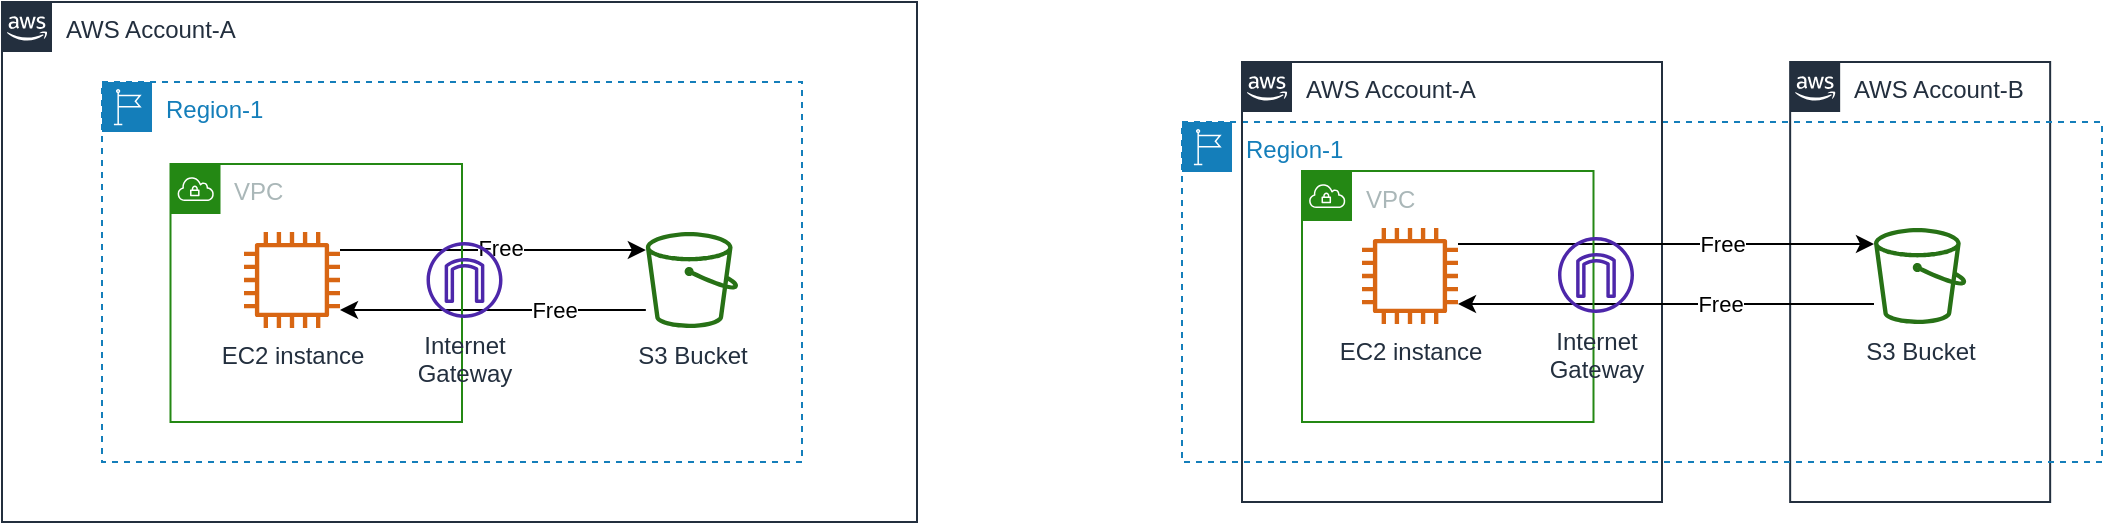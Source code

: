 <mxfile version="19.0.3" type="device"><diagram id="BNCVFGk_G13l_XNPL2ZK" name="第 1 页"><mxGraphModel dx="946" dy="672" grid="1" gridSize="10" guides="1" tooltips="1" connect="1" arrows="1" fold="1" page="1" pageScale="1" pageWidth="827" pageHeight="1169" math="0" shadow="0"><root><mxCell id="0"/><mxCell id="1" parent="0"/><mxCell id="h_Xuqf0aczpf2XHotRX4-15" value="AWS Account-B" style="points=[[0,0],[0.25,0],[0.5,0],[0.75,0],[1,0],[1,0.25],[1,0.5],[1,0.75],[1,1],[0.75,1],[0.5,1],[0.25,1],[0,1],[0,0.75],[0,0.5],[0,0.25]];outlineConnect=0;gradientColor=none;html=1;whiteSpace=wrap;fontSize=12;fontStyle=0;shape=mxgraph.aws4.group;grIcon=mxgraph.aws4.group_aws_cloud_alt;strokeColor=#232F3E;fillColor=none;verticalAlign=top;align=left;spacingLeft=30;fontColor=#232F3E;dashed=0;" parent="1" vertex="1"><mxGeometry x="964.08" y="120" width="130" height="220" as="geometry"/></mxCell><mxCell id="h_Xuqf0aczpf2XHotRX4-1" value="AWS Account-A" style="points=[[0,0],[0.25,0],[0.5,0],[0.75,0],[1,0],[1,0.25],[1,0.5],[1,0.75],[1,1],[0.75,1],[0.5,1],[0.25,1],[0,1],[0,0.75],[0,0.5],[0,0.25]];outlineConnect=0;gradientColor=none;html=1;whiteSpace=wrap;fontSize=12;fontStyle=0;shape=mxgraph.aws4.group;grIcon=mxgraph.aws4.group_aws_cloud_alt;strokeColor=#232F3E;fillColor=none;verticalAlign=top;align=left;spacingLeft=30;fontColor=#232F3E;dashed=0;" parent="1" vertex="1"><mxGeometry x="70" y="90" width="457.5" height="260" as="geometry"/></mxCell><mxCell id="h_Xuqf0aczpf2XHotRX4-2" value="Region-1" style="points=[[0,0],[0.25,0],[0.5,0],[0.75,0],[1,0],[1,0.25],[1,0.5],[1,0.75],[1,1],[0.75,1],[0.5,1],[0.25,1],[0,1],[0,0.75],[0,0.5],[0,0.25]];outlineConnect=0;gradientColor=none;html=1;whiteSpace=wrap;fontSize=12;fontStyle=0;shape=mxgraph.aws4.group;grIcon=mxgraph.aws4.group_region;strokeColor=#147EBA;fillColor=none;verticalAlign=top;align=left;spacingLeft=30;fontColor=#147EBA;dashed=1;" parent="1" vertex="1"><mxGeometry x="120" y="130" width="350" height="190" as="geometry"/></mxCell><mxCell id="h_Xuqf0aczpf2XHotRX4-5" style="edgeStyle=orthogonalEdgeStyle;rounded=0;orthogonalLoop=1;jettySize=auto;html=1;" parent="1" source="h_Xuqf0aczpf2XHotRX4-3" target="h_Xuqf0aczpf2XHotRX4-4" edge="1"><mxGeometry relative="1" as="geometry"><Array as="points"><mxPoint x="340" y="214"/><mxPoint x="340" y="214"/></Array></mxGeometry></mxCell><mxCell id="h_Xuqf0aczpf2XHotRX4-7" value="Free" style="edgeLabel;html=1;align=center;verticalAlign=middle;resizable=0;points=[];" parent="h_Xuqf0aczpf2XHotRX4-5" vertex="1" connectable="0"><mxGeometry x="0.03" y="1" relative="1" as="geometry"><mxPoint x="1" as="offset"/></mxGeometry></mxCell><mxCell id="h_Xuqf0aczpf2XHotRX4-3" value="EC2 instance" style="outlineConnect=0;fontColor=#232F3E;gradientColor=none;fillColor=#D86613;strokeColor=none;dashed=0;verticalLabelPosition=bottom;verticalAlign=top;align=center;html=1;fontSize=12;fontStyle=0;aspect=fixed;pointerEvents=1;shape=mxgraph.aws4.instance2;" parent="1" vertex="1"><mxGeometry x="191" y="205" width="48" height="48" as="geometry"/></mxCell><mxCell id="h_Xuqf0aczpf2XHotRX4-6" style="edgeStyle=orthogonalEdgeStyle;rounded=0;orthogonalLoop=1;jettySize=auto;html=1;" parent="1" source="h_Xuqf0aczpf2XHotRX4-4" target="h_Xuqf0aczpf2XHotRX4-3" edge="1"><mxGeometry relative="1" as="geometry"><Array as="points"><mxPoint x="320" y="244"/><mxPoint x="320" y="244"/></Array></mxGeometry></mxCell><mxCell id="h_Xuqf0aczpf2XHotRX4-8" value="Free" style="edgeLabel;html=1;align=center;verticalAlign=middle;resizable=0;points=[];" parent="h_Xuqf0aczpf2XHotRX4-6" vertex="1" connectable="0"><mxGeometry x="-0.239" relative="1" as="geometry"><mxPoint x="12" as="offset"/></mxGeometry></mxCell><mxCell id="h_Xuqf0aczpf2XHotRX4-4" value="S3 Bucket" style="outlineConnect=0;fontColor=#232F3E;gradientColor=none;fillColor=#277116;strokeColor=none;dashed=0;verticalLabelPosition=bottom;verticalAlign=top;align=center;html=1;fontSize=12;fontStyle=0;aspect=fixed;pointerEvents=1;shape=mxgraph.aws4.bucket;" parent="1" vertex="1"><mxGeometry x="391.92" y="205" width="46.15" height="48" as="geometry"/></mxCell><mxCell id="h_Xuqf0aczpf2XHotRX4-10" value="Region-1" style="points=[[0,0],[0.25,0],[0.5,0],[0.75,0],[1,0],[1,0.25],[1,0.5],[1,0.75],[1,1],[0.75,1],[0.5,1],[0.25,1],[0,1],[0,0.75],[0,0.5],[0,0.25]];outlineConnect=0;gradientColor=none;html=1;whiteSpace=wrap;fontSize=12;fontStyle=0;shape=mxgraph.aws4.group;grIcon=mxgraph.aws4.group_region;strokeColor=#147EBA;fillColor=none;verticalAlign=top;align=left;spacingLeft=30;fontColor=#147EBA;dashed=1;" parent="1" vertex="1"><mxGeometry x="660" y="150" width="460" height="170" as="geometry"/></mxCell><mxCell id="h_Xuqf0aczpf2XHotRX4-11" value="AWS Account-A" style="points=[[0,0],[0.25,0],[0.5,0],[0.75,0],[1,0],[1,0.25],[1,0.5],[1,0.75],[1,1],[0.75,1],[0.5,1],[0.25,1],[0,1],[0,0.75],[0,0.5],[0,0.25]];outlineConnect=0;gradientColor=none;html=1;whiteSpace=wrap;fontSize=12;fontStyle=0;shape=mxgraph.aws4.group;grIcon=mxgraph.aws4.group_aws_cloud_alt;strokeColor=#232F3E;fillColor=none;verticalAlign=top;align=left;spacingLeft=30;fontColor=#232F3E;dashed=0;" parent="1" vertex="1"><mxGeometry x="690" y="120" width="210" height="220" as="geometry"/></mxCell><mxCell id="h_Xuqf0aczpf2XHotRX4-17" style="edgeStyle=orthogonalEdgeStyle;rounded=0;orthogonalLoop=1;jettySize=auto;html=1;" parent="1" source="h_Xuqf0aczpf2XHotRX4-13" target="h_Xuqf0aczpf2XHotRX4-14" edge="1"><mxGeometry relative="1" as="geometry"><Array as="points"><mxPoint x="860" y="211"/><mxPoint x="860" y="211"/></Array></mxGeometry></mxCell><mxCell id="h_Xuqf0aczpf2XHotRX4-19" value="Free" style="edgeLabel;html=1;align=center;verticalAlign=middle;resizable=0;points=[];" parent="h_Xuqf0aczpf2XHotRX4-17" vertex="1" connectable="0"><mxGeometry x="-0.013" relative="1" as="geometry"><mxPoint x="29" as="offset"/></mxGeometry></mxCell><mxCell id="h_Xuqf0aczpf2XHotRX4-13" value="EC2 instance" style="outlineConnect=0;fontColor=#232F3E;gradientColor=none;fillColor=#D86613;strokeColor=none;dashed=0;verticalLabelPosition=bottom;verticalAlign=top;align=center;html=1;fontSize=12;fontStyle=0;aspect=fixed;pointerEvents=1;shape=mxgraph.aws4.instance2;" parent="1" vertex="1"><mxGeometry x="750" y="203" width="48" height="48" as="geometry"/></mxCell><mxCell id="h_Xuqf0aczpf2XHotRX4-18" style="edgeStyle=orthogonalEdgeStyle;rounded=0;orthogonalLoop=1;jettySize=auto;html=1;" parent="1" source="h_Xuqf0aczpf2XHotRX4-14" target="h_Xuqf0aczpf2XHotRX4-13" edge="1"><mxGeometry relative="1" as="geometry"><Array as="points"><mxPoint x="874" y="241"/><mxPoint x="874" y="241"/></Array></mxGeometry></mxCell><mxCell id="h_Xuqf0aczpf2XHotRX4-20" value="Free" style="edgeLabel;html=1;align=center;verticalAlign=middle;resizable=0;points=[];" parent="h_Xuqf0aczpf2XHotRX4-18" vertex="1" connectable="0"><mxGeometry x="0.013" relative="1" as="geometry"><mxPoint x="28" as="offset"/></mxGeometry></mxCell><mxCell id="h_Xuqf0aczpf2XHotRX4-14" value="S3 Bucket" style="outlineConnect=0;fontColor=#232F3E;gradientColor=none;fillColor=#277116;strokeColor=none;dashed=0;verticalLabelPosition=bottom;verticalAlign=top;align=center;html=1;fontSize=12;fontStyle=0;aspect=fixed;pointerEvents=1;shape=mxgraph.aws4.bucket;" parent="1" vertex="1"><mxGeometry x="1006" y="203" width="46.15" height="48" as="geometry"/></mxCell><mxCell id="4jnlWi9ixVkyCSupJxOG-2" value="VPC" style="points=[[0,0],[0.25,0],[0.5,0],[0.75,0],[1,0],[1,0.25],[1,0.5],[1,0.75],[1,1],[0.75,1],[0.5,1],[0.25,1],[0,1],[0,0.75],[0,0.5],[0,0.25]];outlineConnect=0;gradientColor=none;html=1;whiteSpace=wrap;fontSize=12;fontStyle=0;container=1;pointerEvents=0;collapsible=0;recursiveResize=0;shape=mxgraph.aws4.group;grIcon=mxgraph.aws4.group_vpc;strokeColor=#248814;fillColor=none;verticalAlign=top;align=left;spacingLeft=30;fontColor=#AAB7B8;dashed=0;" vertex="1" parent="1"><mxGeometry x="154.25" y="171" width="145.75" height="129" as="geometry"/></mxCell><mxCell id="4jnlWi9ixVkyCSupJxOG-1" value="Internet&lt;br&gt;Gateway" style="sketch=0;outlineConnect=0;fontColor=#232F3E;gradientColor=none;fillColor=#4D27AA;strokeColor=none;dashed=0;verticalLabelPosition=bottom;verticalAlign=top;align=center;html=1;fontSize=12;fontStyle=0;aspect=fixed;pointerEvents=1;shape=mxgraph.aws4.internet_gateway;" vertex="1" parent="4jnlWi9ixVkyCSupJxOG-2"><mxGeometry x="128" y="39" width="38" height="38" as="geometry"/></mxCell><mxCell id="4jnlWi9ixVkyCSupJxOG-3" value="VPC" style="points=[[0,0],[0.25,0],[0.5,0],[0.75,0],[1,0],[1,0.25],[1,0.5],[1,0.75],[1,1],[0.75,1],[0.5,1],[0.25,1],[0,1],[0,0.75],[0,0.5],[0,0.25]];outlineConnect=0;gradientColor=none;html=1;whiteSpace=wrap;fontSize=12;fontStyle=0;container=1;pointerEvents=0;collapsible=0;recursiveResize=0;shape=mxgraph.aws4.group;grIcon=mxgraph.aws4.group_vpc;strokeColor=#248814;fillColor=none;verticalAlign=top;align=left;spacingLeft=30;fontColor=#AAB7B8;dashed=0;" vertex="1" parent="1"><mxGeometry x="720" y="174.5" width="145.75" height="125.5" as="geometry"/></mxCell><mxCell id="4jnlWi9ixVkyCSupJxOG-4" value="Internet&lt;br&gt;Gateway" style="sketch=0;outlineConnect=0;fontColor=#232F3E;gradientColor=none;fillColor=#4D27AA;strokeColor=none;dashed=0;verticalLabelPosition=bottom;verticalAlign=top;align=center;html=1;fontSize=12;fontStyle=0;aspect=fixed;pointerEvents=1;shape=mxgraph.aws4.internet_gateway;" vertex="1" parent="4jnlWi9ixVkyCSupJxOG-3"><mxGeometry x="128" y="33" width="38" height="38" as="geometry"/></mxCell></root></mxGraphModel></diagram></mxfile>